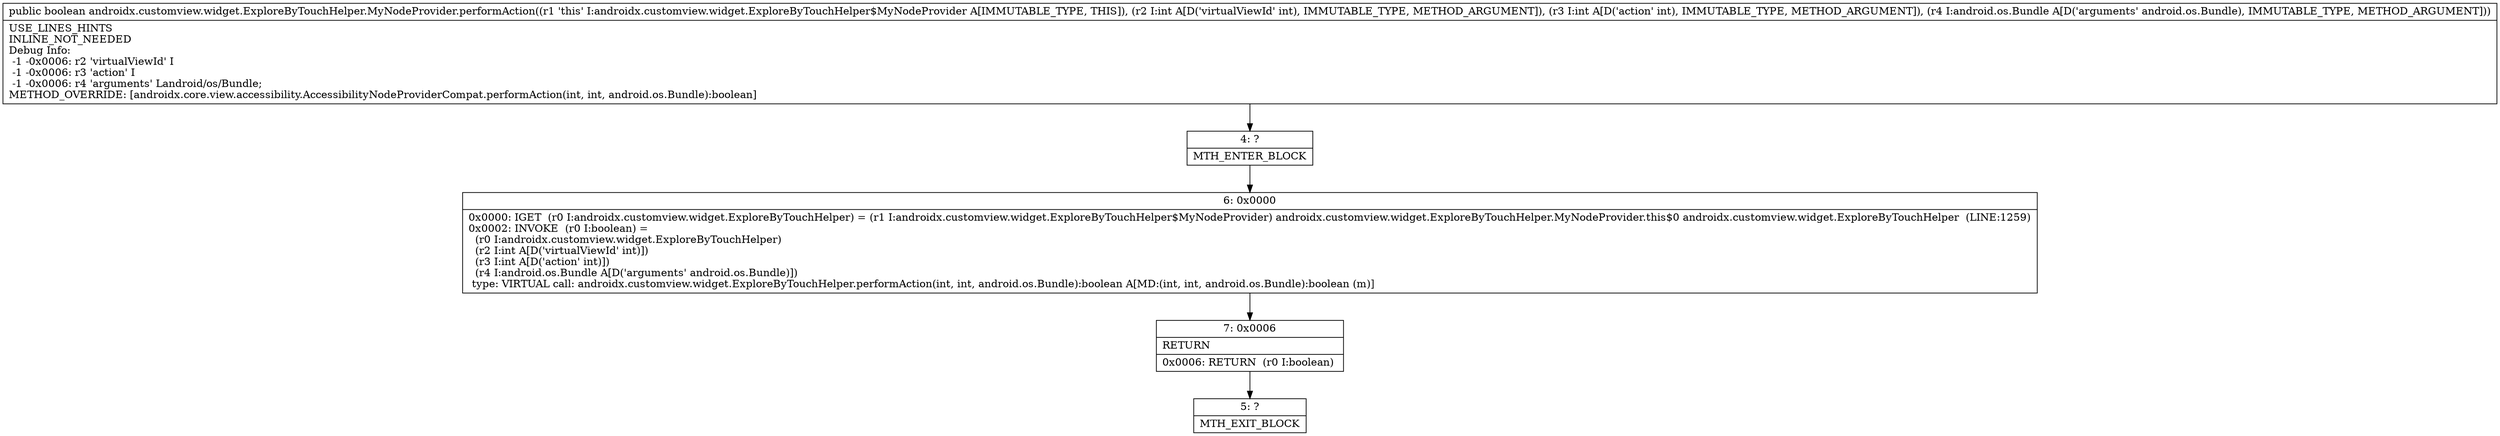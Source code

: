 digraph "CFG forandroidx.customview.widget.ExploreByTouchHelper.MyNodeProvider.performAction(IILandroid\/os\/Bundle;)Z" {
Node_4 [shape=record,label="{4\:\ ?|MTH_ENTER_BLOCK\l}"];
Node_6 [shape=record,label="{6\:\ 0x0000|0x0000: IGET  (r0 I:androidx.customview.widget.ExploreByTouchHelper) = (r1 I:androidx.customview.widget.ExploreByTouchHelper$MyNodeProvider) androidx.customview.widget.ExploreByTouchHelper.MyNodeProvider.this$0 androidx.customview.widget.ExploreByTouchHelper  (LINE:1259)\l0x0002: INVOKE  (r0 I:boolean) = \l  (r0 I:androidx.customview.widget.ExploreByTouchHelper)\l  (r2 I:int A[D('virtualViewId' int)])\l  (r3 I:int A[D('action' int)])\l  (r4 I:android.os.Bundle A[D('arguments' android.os.Bundle)])\l type: VIRTUAL call: androidx.customview.widget.ExploreByTouchHelper.performAction(int, int, android.os.Bundle):boolean A[MD:(int, int, android.os.Bundle):boolean (m)]\l}"];
Node_7 [shape=record,label="{7\:\ 0x0006|RETURN\l|0x0006: RETURN  (r0 I:boolean) \l}"];
Node_5 [shape=record,label="{5\:\ ?|MTH_EXIT_BLOCK\l}"];
MethodNode[shape=record,label="{public boolean androidx.customview.widget.ExploreByTouchHelper.MyNodeProvider.performAction((r1 'this' I:androidx.customview.widget.ExploreByTouchHelper$MyNodeProvider A[IMMUTABLE_TYPE, THIS]), (r2 I:int A[D('virtualViewId' int), IMMUTABLE_TYPE, METHOD_ARGUMENT]), (r3 I:int A[D('action' int), IMMUTABLE_TYPE, METHOD_ARGUMENT]), (r4 I:android.os.Bundle A[D('arguments' android.os.Bundle), IMMUTABLE_TYPE, METHOD_ARGUMENT]))  | USE_LINES_HINTS\lINLINE_NOT_NEEDED\lDebug Info:\l  \-1 \-0x0006: r2 'virtualViewId' I\l  \-1 \-0x0006: r3 'action' I\l  \-1 \-0x0006: r4 'arguments' Landroid\/os\/Bundle;\lMETHOD_OVERRIDE: [androidx.core.view.accessibility.AccessibilityNodeProviderCompat.performAction(int, int, android.os.Bundle):boolean]\l}"];
MethodNode -> Node_4;Node_4 -> Node_6;
Node_6 -> Node_7;
Node_7 -> Node_5;
}

